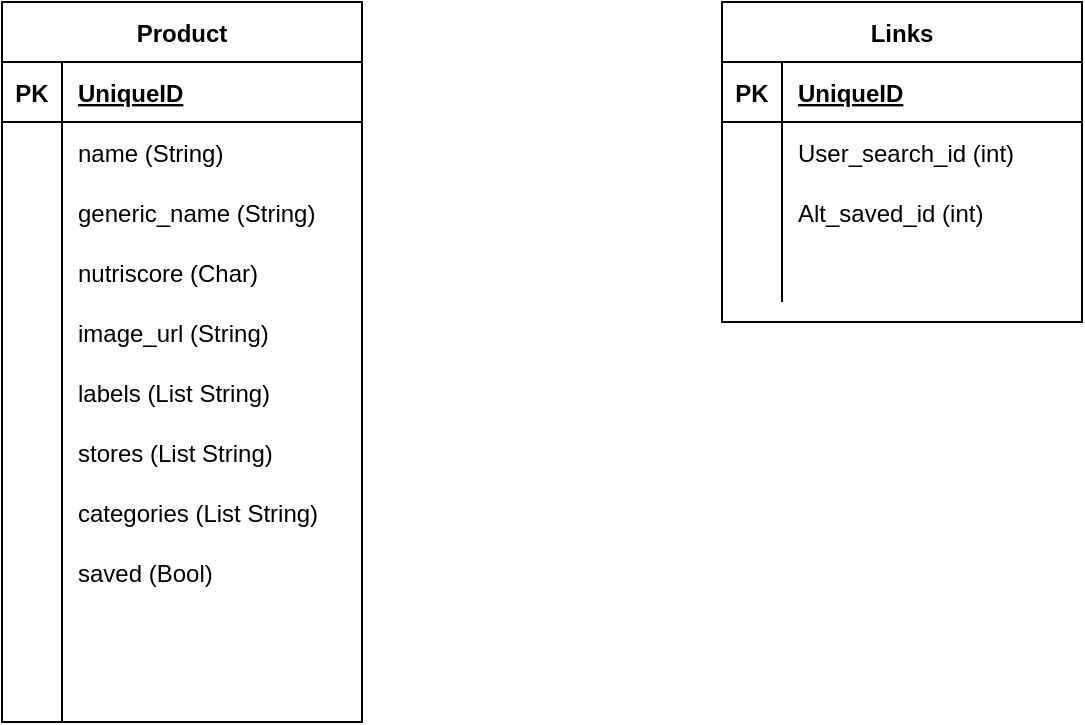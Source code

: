 <mxfile version="13.11.0" type="github">
  <diagram id="1Tpu2oxvemTthpUWuYd5" name="Page-1">
    <mxGraphModel dx="988" dy="543" grid="1" gridSize="10" guides="1" tooltips="1" connect="1" arrows="1" fold="1" page="1" pageScale="1" pageWidth="827" pageHeight="1169" math="0" shadow="0">
      <root>
        <mxCell id="0" />
        <mxCell id="1" parent="0" />
        <mxCell id="zcKzfeUPmAMBA1N0ssA8-3" value="Product" style="shape=table;startSize=30;container=1;collapsible=1;childLayout=tableLayout;fixedRows=1;rowLines=0;fontStyle=1;align=center;resizeLast=1;" vertex="1" parent="1">
          <mxGeometry x="140" y="100" width="180" height="360" as="geometry" />
        </mxCell>
        <mxCell id="zcKzfeUPmAMBA1N0ssA8-4" value="" style="shape=partialRectangle;collapsible=0;dropTarget=0;pointerEvents=0;fillColor=none;top=0;left=0;bottom=1;right=0;points=[[0,0.5],[1,0.5]];portConstraint=eastwest;" vertex="1" parent="zcKzfeUPmAMBA1N0ssA8-3">
          <mxGeometry y="30" width="180" height="30" as="geometry" />
        </mxCell>
        <mxCell id="zcKzfeUPmAMBA1N0ssA8-5" value="PK" style="shape=partialRectangle;connectable=0;fillColor=none;top=0;left=0;bottom=0;right=0;fontStyle=1;overflow=hidden;" vertex="1" parent="zcKzfeUPmAMBA1N0ssA8-4">
          <mxGeometry width="30" height="30" as="geometry" />
        </mxCell>
        <mxCell id="zcKzfeUPmAMBA1N0ssA8-6" value="UniqueID" style="shape=partialRectangle;connectable=0;fillColor=none;top=0;left=0;bottom=0;right=0;align=left;spacingLeft=6;fontStyle=5;overflow=hidden;" vertex="1" parent="zcKzfeUPmAMBA1N0ssA8-4">
          <mxGeometry x="30" width="150" height="30" as="geometry" />
        </mxCell>
        <mxCell id="zcKzfeUPmAMBA1N0ssA8-7" value="" style="shape=partialRectangle;collapsible=0;dropTarget=0;pointerEvents=0;fillColor=none;top=0;left=0;bottom=0;right=0;points=[[0,0.5],[1,0.5]];portConstraint=eastwest;" vertex="1" parent="zcKzfeUPmAMBA1N0ssA8-3">
          <mxGeometry y="60" width="180" height="30" as="geometry" />
        </mxCell>
        <mxCell id="zcKzfeUPmAMBA1N0ssA8-8" value="" style="shape=partialRectangle;connectable=0;fillColor=none;top=0;left=0;bottom=0;right=0;editable=1;overflow=hidden;" vertex="1" parent="zcKzfeUPmAMBA1N0ssA8-7">
          <mxGeometry width="30" height="30" as="geometry" />
        </mxCell>
        <mxCell id="zcKzfeUPmAMBA1N0ssA8-9" value="name (String)" style="shape=partialRectangle;connectable=0;fillColor=none;top=0;left=0;bottom=0;right=0;align=left;spacingLeft=6;overflow=hidden;" vertex="1" parent="zcKzfeUPmAMBA1N0ssA8-7">
          <mxGeometry x="30" width="150" height="30" as="geometry" />
        </mxCell>
        <mxCell id="zcKzfeUPmAMBA1N0ssA8-10" value="" style="shape=partialRectangle;collapsible=0;dropTarget=0;pointerEvents=0;fillColor=none;top=0;left=0;bottom=0;right=0;points=[[0,0.5],[1,0.5]];portConstraint=eastwest;" vertex="1" parent="zcKzfeUPmAMBA1N0ssA8-3">
          <mxGeometry y="90" width="180" height="30" as="geometry" />
        </mxCell>
        <mxCell id="zcKzfeUPmAMBA1N0ssA8-11" value="" style="shape=partialRectangle;connectable=0;fillColor=none;top=0;left=0;bottom=0;right=0;editable=1;overflow=hidden;" vertex="1" parent="zcKzfeUPmAMBA1N0ssA8-10">
          <mxGeometry width="30" height="30" as="geometry" />
        </mxCell>
        <mxCell id="zcKzfeUPmAMBA1N0ssA8-12" value="generic_name (String)" style="shape=partialRectangle;connectable=0;fillColor=none;top=0;left=0;bottom=0;right=0;align=left;spacingLeft=6;overflow=hidden;" vertex="1" parent="zcKzfeUPmAMBA1N0ssA8-10">
          <mxGeometry x="30" width="150" height="30" as="geometry" />
        </mxCell>
        <mxCell id="zcKzfeUPmAMBA1N0ssA8-13" value="" style="shape=partialRectangle;collapsible=0;dropTarget=0;pointerEvents=0;fillColor=none;top=0;left=0;bottom=0;right=0;points=[[0,0.5],[1,0.5]];portConstraint=eastwest;" vertex="1" parent="zcKzfeUPmAMBA1N0ssA8-3">
          <mxGeometry y="120" width="180" height="30" as="geometry" />
        </mxCell>
        <mxCell id="zcKzfeUPmAMBA1N0ssA8-14" value="" style="shape=partialRectangle;connectable=0;fillColor=none;top=0;left=0;bottom=0;right=0;editable=1;overflow=hidden;" vertex="1" parent="zcKzfeUPmAMBA1N0ssA8-13">
          <mxGeometry width="30" height="30" as="geometry" />
        </mxCell>
        <mxCell id="zcKzfeUPmAMBA1N0ssA8-15" value="nutriscore (Char)" style="shape=partialRectangle;connectable=0;fillColor=none;top=0;left=0;bottom=0;right=0;align=left;spacingLeft=6;overflow=hidden;" vertex="1" parent="zcKzfeUPmAMBA1N0ssA8-13">
          <mxGeometry x="30" width="150" height="30" as="geometry" />
        </mxCell>
        <mxCell id="zcKzfeUPmAMBA1N0ssA8-16" value="" style="shape=partialRectangle;collapsible=0;dropTarget=0;pointerEvents=0;fillColor=none;top=0;left=0;bottom=0;right=0;points=[[0,0.5],[1,0.5]];portConstraint=eastwest;" vertex="1" parent="zcKzfeUPmAMBA1N0ssA8-3">
          <mxGeometry y="150" width="180" height="30" as="geometry" />
        </mxCell>
        <mxCell id="zcKzfeUPmAMBA1N0ssA8-17" value="" style="shape=partialRectangle;connectable=0;fillColor=none;top=0;left=0;bottom=0;right=0;editable=1;overflow=hidden;" vertex="1" parent="zcKzfeUPmAMBA1N0ssA8-16">
          <mxGeometry width="30" height="30" as="geometry" />
        </mxCell>
        <mxCell id="zcKzfeUPmAMBA1N0ssA8-18" value="image_url (String)" style="shape=partialRectangle;connectable=0;fillColor=none;top=0;left=0;bottom=0;right=0;align=left;spacingLeft=6;overflow=hidden;" vertex="1" parent="zcKzfeUPmAMBA1N0ssA8-16">
          <mxGeometry x="30" width="150" height="30" as="geometry" />
        </mxCell>
        <mxCell id="zcKzfeUPmAMBA1N0ssA8-19" value="" style="shape=partialRectangle;collapsible=0;dropTarget=0;pointerEvents=0;fillColor=none;top=0;left=0;bottom=0;right=0;points=[[0,0.5],[1,0.5]];portConstraint=eastwest;" vertex="1" parent="zcKzfeUPmAMBA1N0ssA8-3">
          <mxGeometry y="180" width="180" height="30" as="geometry" />
        </mxCell>
        <mxCell id="zcKzfeUPmAMBA1N0ssA8-20" value="" style="shape=partialRectangle;connectable=0;fillColor=none;top=0;left=0;bottom=0;right=0;editable=1;overflow=hidden;" vertex="1" parent="zcKzfeUPmAMBA1N0ssA8-19">
          <mxGeometry width="30" height="30" as="geometry" />
        </mxCell>
        <mxCell id="zcKzfeUPmAMBA1N0ssA8-21" value="labels (List String)" style="shape=partialRectangle;connectable=0;fillColor=none;top=0;left=0;bottom=0;right=0;align=left;spacingLeft=6;overflow=hidden;" vertex="1" parent="zcKzfeUPmAMBA1N0ssA8-19">
          <mxGeometry x="30" width="150" height="30" as="geometry" />
        </mxCell>
        <mxCell id="zcKzfeUPmAMBA1N0ssA8-22" value="" style="shape=partialRectangle;collapsible=0;dropTarget=0;pointerEvents=0;fillColor=none;top=0;left=0;bottom=0;right=0;points=[[0,0.5],[1,0.5]];portConstraint=eastwest;" vertex="1" parent="zcKzfeUPmAMBA1N0ssA8-3">
          <mxGeometry y="210" width="180" height="30" as="geometry" />
        </mxCell>
        <mxCell id="zcKzfeUPmAMBA1N0ssA8-23" value="" style="shape=partialRectangle;connectable=0;fillColor=none;top=0;left=0;bottom=0;right=0;editable=1;overflow=hidden;" vertex="1" parent="zcKzfeUPmAMBA1N0ssA8-22">
          <mxGeometry width="30" height="30" as="geometry" />
        </mxCell>
        <mxCell id="zcKzfeUPmAMBA1N0ssA8-24" value="stores (List String)" style="shape=partialRectangle;connectable=0;fillColor=none;top=0;left=0;bottom=0;right=0;align=left;spacingLeft=6;overflow=hidden;" vertex="1" parent="zcKzfeUPmAMBA1N0ssA8-22">
          <mxGeometry x="30" width="150" height="30" as="geometry" />
        </mxCell>
        <mxCell id="zcKzfeUPmAMBA1N0ssA8-25" value="" style="shape=partialRectangle;collapsible=0;dropTarget=0;pointerEvents=0;fillColor=none;top=0;left=0;bottom=0;right=0;points=[[0,0.5],[1,0.5]];portConstraint=eastwest;" vertex="1" parent="zcKzfeUPmAMBA1N0ssA8-3">
          <mxGeometry y="240" width="180" height="30" as="geometry" />
        </mxCell>
        <mxCell id="zcKzfeUPmAMBA1N0ssA8-26" value="" style="shape=partialRectangle;connectable=0;fillColor=none;top=0;left=0;bottom=0;right=0;editable=1;overflow=hidden;" vertex="1" parent="zcKzfeUPmAMBA1N0ssA8-25">
          <mxGeometry width="30" height="30" as="geometry" />
        </mxCell>
        <mxCell id="zcKzfeUPmAMBA1N0ssA8-27" value="categories (List String)" style="shape=partialRectangle;connectable=0;fillColor=none;top=0;left=0;bottom=0;right=0;align=left;spacingLeft=6;overflow=hidden;" vertex="1" parent="zcKzfeUPmAMBA1N0ssA8-25">
          <mxGeometry x="30" width="150" height="30" as="geometry" />
        </mxCell>
        <mxCell id="zcKzfeUPmAMBA1N0ssA8-59" value="" style="shape=partialRectangle;collapsible=0;dropTarget=0;pointerEvents=0;fillColor=none;top=0;left=0;bottom=0;right=0;points=[[0,0.5],[1,0.5]];portConstraint=eastwest;" vertex="1" parent="zcKzfeUPmAMBA1N0ssA8-3">
          <mxGeometry y="270" width="180" height="30" as="geometry" />
        </mxCell>
        <mxCell id="zcKzfeUPmAMBA1N0ssA8-60" value="" style="shape=partialRectangle;connectable=0;fillColor=none;top=0;left=0;bottom=0;right=0;editable=1;overflow=hidden;" vertex="1" parent="zcKzfeUPmAMBA1N0ssA8-59">
          <mxGeometry width="30" height="30" as="geometry" />
        </mxCell>
        <mxCell id="zcKzfeUPmAMBA1N0ssA8-61" value="saved (Bool)" style="shape=partialRectangle;connectable=0;fillColor=none;top=0;left=0;bottom=0;right=0;align=left;spacingLeft=6;overflow=hidden;" vertex="1" parent="zcKzfeUPmAMBA1N0ssA8-59">
          <mxGeometry x="30" width="150" height="30" as="geometry" />
        </mxCell>
        <mxCell id="zcKzfeUPmAMBA1N0ssA8-28" value="" style="shape=partialRectangle;collapsible=0;dropTarget=0;pointerEvents=0;fillColor=none;top=0;left=0;bottom=0;right=0;points=[[0,0.5],[1,0.5]];portConstraint=eastwest;" vertex="1" parent="zcKzfeUPmAMBA1N0ssA8-3">
          <mxGeometry y="300" width="180" height="30" as="geometry" />
        </mxCell>
        <mxCell id="zcKzfeUPmAMBA1N0ssA8-29" value="" style="shape=partialRectangle;connectable=0;fillColor=none;top=0;left=0;bottom=0;right=0;editable=1;overflow=hidden;" vertex="1" parent="zcKzfeUPmAMBA1N0ssA8-28">
          <mxGeometry width="30" height="30" as="geometry" />
        </mxCell>
        <mxCell id="zcKzfeUPmAMBA1N0ssA8-30" value="" style="shape=partialRectangle;connectable=0;fillColor=none;top=0;left=0;bottom=0;right=0;align=left;spacingLeft=6;overflow=hidden;" vertex="1" parent="zcKzfeUPmAMBA1N0ssA8-28">
          <mxGeometry x="30" width="150" height="30" as="geometry" />
        </mxCell>
        <mxCell id="zcKzfeUPmAMBA1N0ssA8-31" value="" style="shape=partialRectangle;collapsible=0;dropTarget=0;pointerEvents=0;fillColor=none;top=0;left=0;bottom=0;right=0;points=[[0,0.5],[1,0.5]];portConstraint=eastwest;" vertex="1" parent="zcKzfeUPmAMBA1N0ssA8-3">
          <mxGeometry y="330" width="180" height="30" as="geometry" />
        </mxCell>
        <mxCell id="zcKzfeUPmAMBA1N0ssA8-32" value="" style="shape=partialRectangle;connectable=0;fillColor=none;top=0;left=0;bottom=0;right=0;editable=1;overflow=hidden;" vertex="1" parent="zcKzfeUPmAMBA1N0ssA8-31">
          <mxGeometry width="30" height="30" as="geometry" />
        </mxCell>
        <mxCell id="zcKzfeUPmAMBA1N0ssA8-33" value="" style="shape=partialRectangle;connectable=0;fillColor=none;top=0;left=0;bottom=0;right=0;align=left;spacingLeft=6;overflow=hidden;" vertex="1" parent="zcKzfeUPmAMBA1N0ssA8-31">
          <mxGeometry x="30" width="150" height="30" as="geometry" />
        </mxCell>
        <mxCell id="zcKzfeUPmAMBA1N0ssA8-43" value="Links" style="shape=table;startSize=30;container=1;collapsible=1;childLayout=tableLayout;fixedRows=1;rowLines=0;fontStyle=1;align=center;resizeLast=1;" vertex="1" parent="1">
          <mxGeometry x="500" y="100" width="180" height="160" as="geometry" />
        </mxCell>
        <mxCell id="zcKzfeUPmAMBA1N0ssA8-44" value="" style="shape=partialRectangle;collapsible=0;dropTarget=0;pointerEvents=0;fillColor=none;top=0;left=0;bottom=1;right=0;points=[[0,0.5],[1,0.5]];portConstraint=eastwest;" vertex="1" parent="zcKzfeUPmAMBA1N0ssA8-43">
          <mxGeometry y="30" width="180" height="30" as="geometry" />
        </mxCell>
        <mxCell id="zcKzfeUPmAMBA1N0ssA8-45" value="PK" style="shape=partialRectangle;connectable=0;fillColor=none;top=0;left=0;bottom=0;right=0;fontStyle=1;overflow=hidden;" vertex="1" parent="zcKzfeUPmAMBA1N0ssA8-44">
          <mxGeometry width="30" height="30" as="geometry" />
        </mxCell>
        <mxCell id="zcKzfeUPmAMBA1N0ssA8-46" value="UniqueID" style="shape=partialRectangle;connectable=0;fillColor=none;top=0;left=0;bottom=0;right=0;align=left;spacingLeft=6;fontStyle=5;overflow=hidden;" vertex="1" parent="zcKzfeUPmAMBA1N0ssA8-44">
          <mxGeometry x="30" width="150" height="30" as="geometry" />
        </mxCell>
        <mxCell id="zcKzfeUPmAMBA1N0ssA8-47" value="" style="shape=partialRectangle;collapsible=0;dropTarget=0;pointerEvents=0;fillColor=none;top=0;left=0;bottom=0;right=0;points=[[0,0.5],[1,0.5]];portConstraint=eastwest;" vertex="1" parent="zcKzfeUPmAMBA1N0ssA8-43">
          <mxGeometry y="60" width="180" height="30" as="geometry" />
        </mxCell>
        <mxCell id="zcKzfeUPmAMBA1N0ssA8-48" value="" style="shape=partialRectangle;connectable=0;fillColor=none;top=0;left=0;bottom=0;right=0;editable=1;overflow=hidden;" vertex="1" parent="zcKzfeUPmAMBA1N0ssA8-47">
          <mxGeometry width="30" height="30" as="geometry" />
        </mxCell>
        <mxCell id="zcKzfeUPmAMBA1N0ssA8-49" value="User_search_id (int)" style="shape=partialRectangle;connectable=0;fillColor=none;top=0;left=0;bottom=0;right=0;align=left;spacingLeft=6;overflow=hidden;" vertex="1" parent="zcKzfeUPmAMBA1N0ssA8-47">
          <mxGeometry x="30" width="150" height="30" as="geometry" />
        </mxCell>
        <mxCell id="zcKzfeUPmAMBA1N0ssA8-50" value="" style="shape=partialRectangle;collapsible=0;dropTarget=0;pointerEvents=0;fillColor=none;top=0;left=0;bottom=0;right=0;points=[[0,0.5],[1,0.5]];portConstraint=eastwest;" vertex="1" parent="zcKzfeUPmAMBA1N0ssA8-43">
          <mxGeometry y="90" width="180" height="30" as="geometry" />
        </mxCell>
        <mxCell id="zcKzfeUPmAMBA1N0ssA8-51" value="" style="shape=partialRectangle;connectable=0;fillColor=none;top=0;left=0;bottom=0;right=0;editable=1;overflow=hidden;" vertex="1" parent="zcKzfeUPmAMBA1N0ssA8-50">
          <mxGeometry width="30" height="30" as="geometry" />
        </mxCell>
        <mxCell id="zcKzfeUPmAMBA1N0ssA8-52" value="Alt_saved_id (int)" style="shape=partialRectangle;connectable=0;fillColor=none;top=0;left=0;bottom=0;right=0;align=left;spacingLeft=6;overflow=hidden;" vertex="1" parent="zcKzfeUPmAMBA1N0ssA8-50">
          <mxGeometry x="30" width="150" height="30" as="geometry" />
        </mxCell>
        <mxCell id="zcKzfeUPmAMBA1N0ssA8-53" value="" style="shape=partialRectangle;collapsible=0;dropTarget=0;pointerEvents=0;fillColor=none;top=0;left=0;bottom=0;right=0;points=[[0,0.5],[1,0.5]];portConstraint=eastwest;" vertex="1" parent="zcKzfeUPmAMBA1N0ssA8-43">
          <mxGeometry y="120" width="180" height="30" as="geometry" />
        </mxCell>
        <mxCell id="zcKzfeUPmAMBA1N0ssA8-54" value="" style="shape=partialRectangle;connectable=0;fillColor=none;top=0;left=0;bottom=0;right=0;editable=1;overflow=hidden;" vertex="1" parent="zcKzfeUPmAMBA1N0ssA8-53">
          <mxGeometry width="30" height="30" as="geometry" />
        </mxCell>
        <mxCell id="zcKzfeUPmAMBA1N0ssA8-55" value="" style="shape=partialRectangle;connectable=0;fillColor=none;top=0;left=0;bottom=0;right=0;align=left;spacingLeft=6;overflow=hidden;" vertex="1" parent="zcKzfeUPmAMBA1N0ssA8-53">
          <mxGeometry x="30" width="150" height="30" as="geometry" />
        </mxCell>
      </root>
    </mxGraphModel>
  </diagram>
</mxfile>
